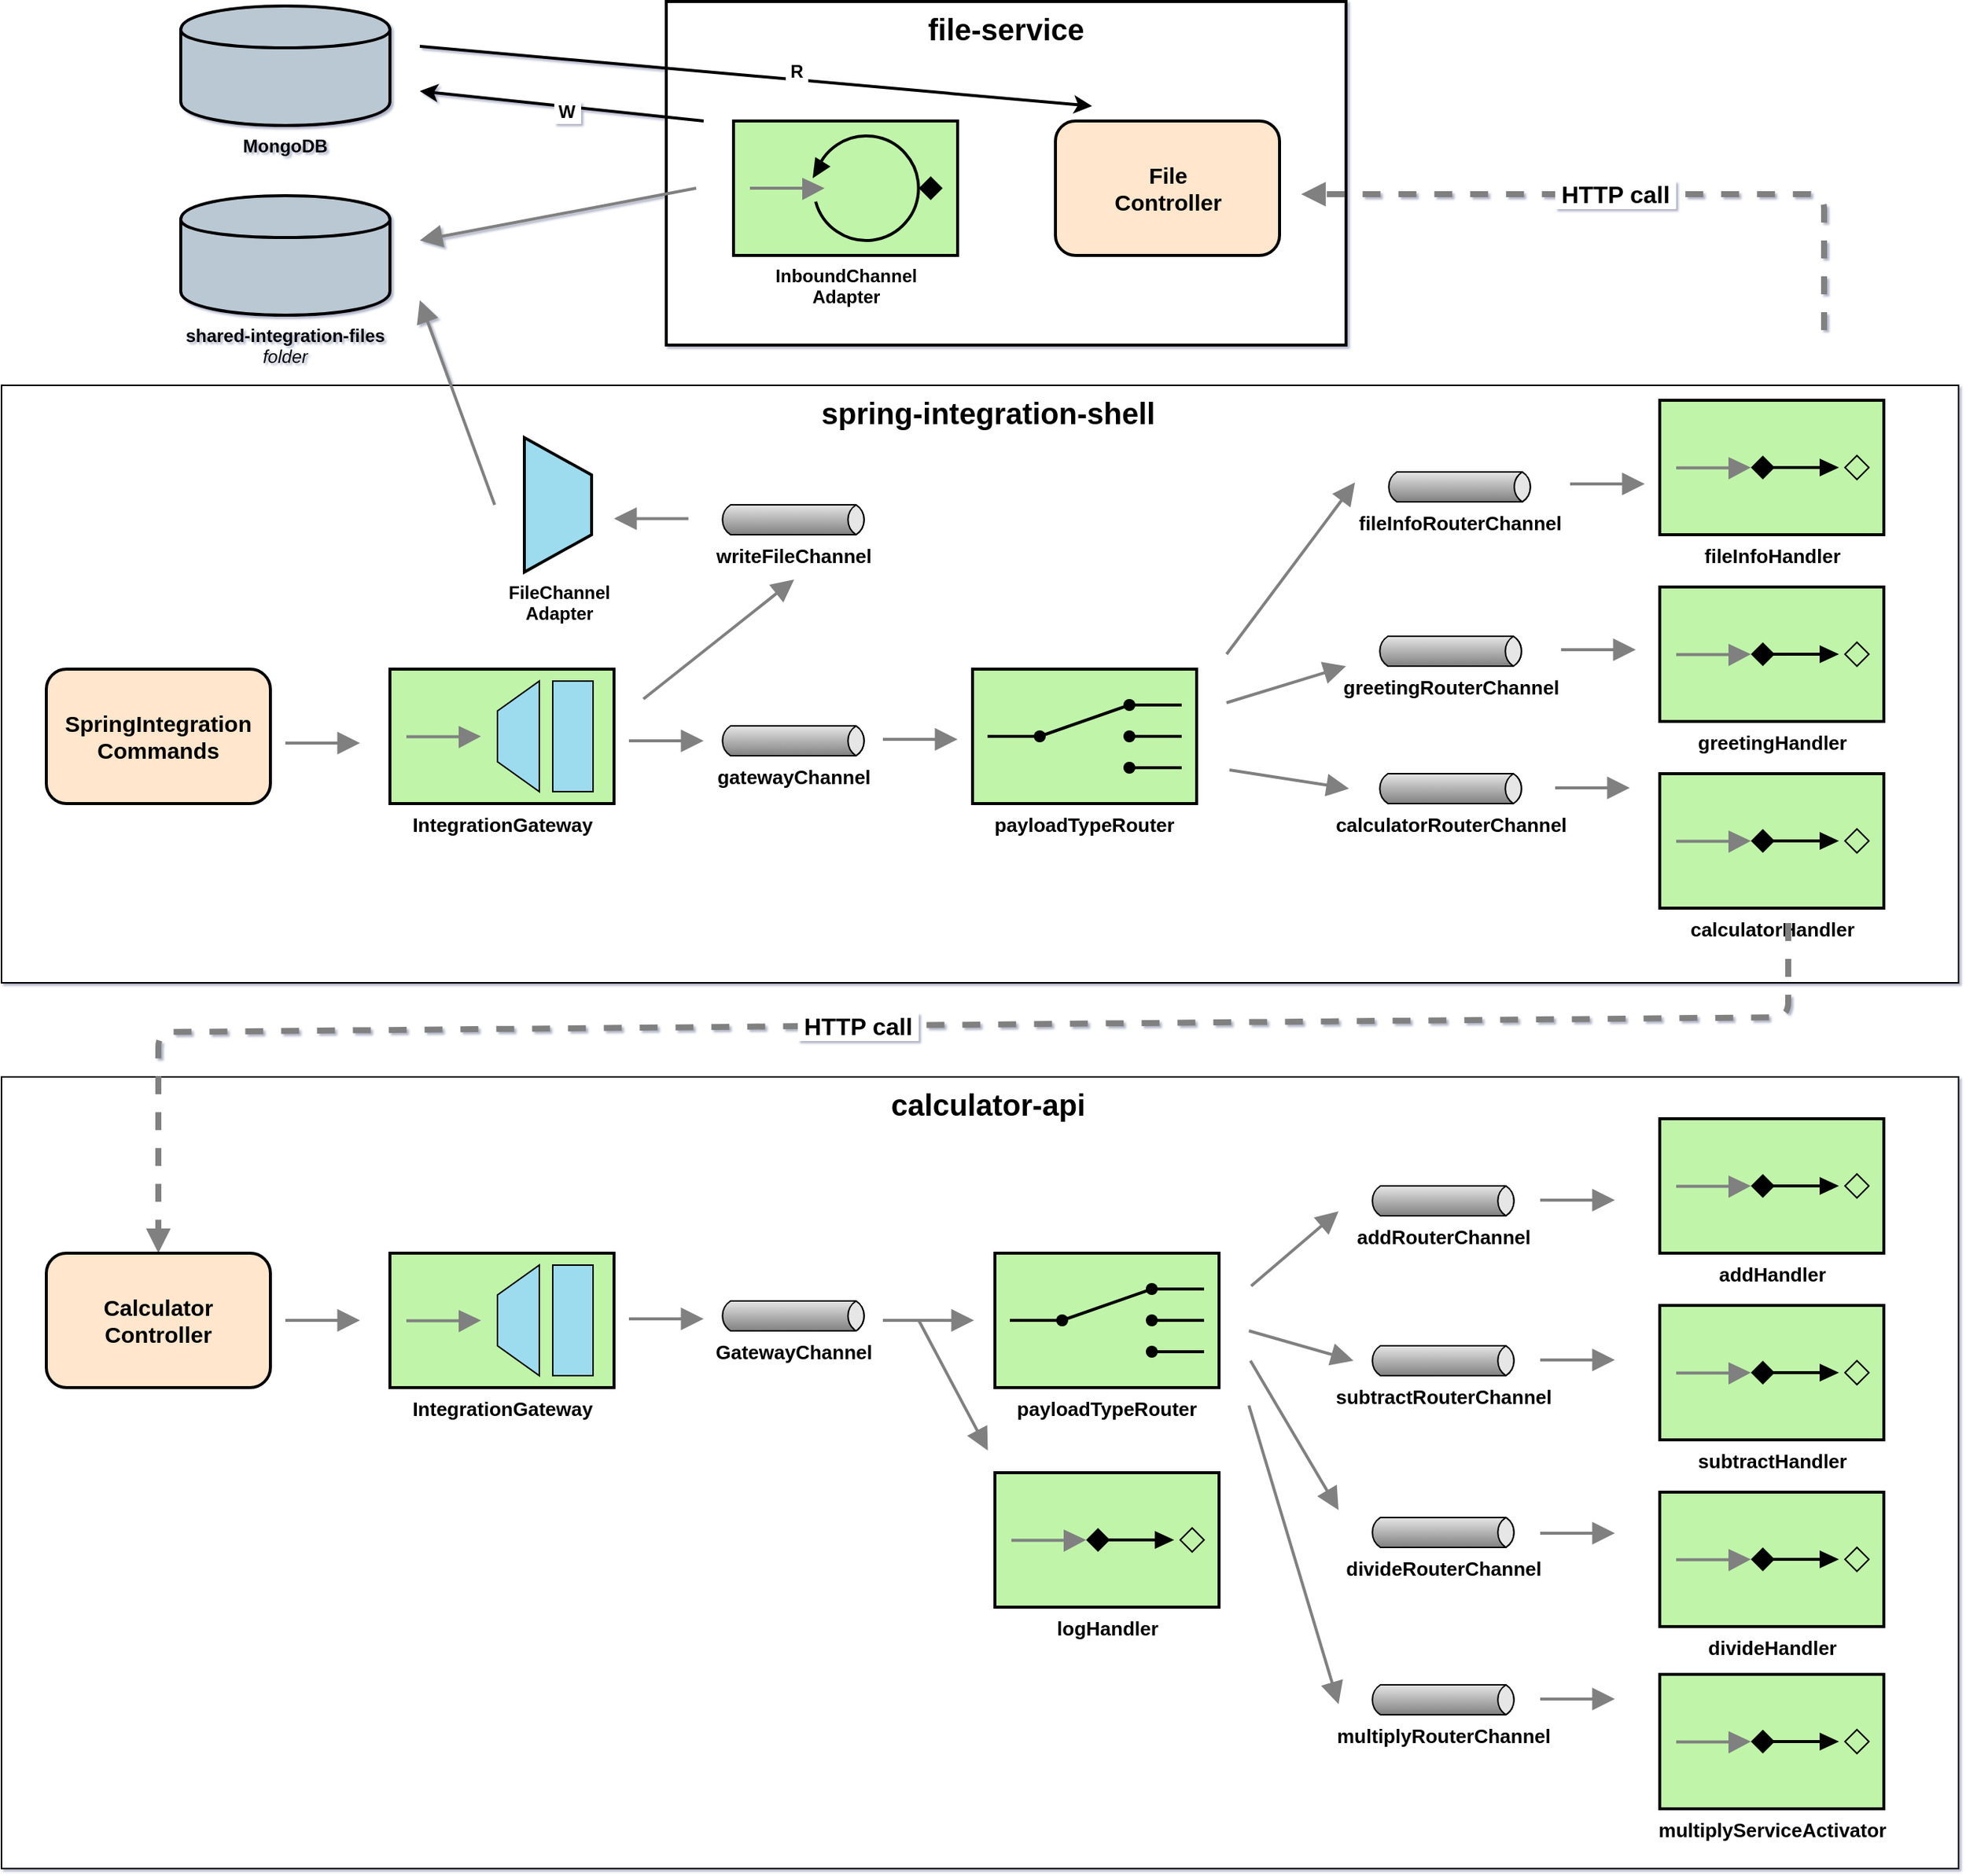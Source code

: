 <mxfile version="11.1.4" type="device"><diagram name="Page-1" id="74b105a0-9070-1c63-61bc-23e55f88626e"><mxGraphModel dx="1123" dy="1995" grid="1" gridSize="10" guides="1" tooltips="1" connect="1" arrows="1" fold="1" page="1" pageScale="1.5" pageWidth="1169" pageHeight="826" background="none" math="0" shadow="1"><root><mxCell id="0" style=";html=1;"/><mxCell id="1" style=";html=1;" parent="0"/><mxCell id="gkaC9KwVKkJMUbjmOufj-25" value="&lt;b&gt;&lt;font style=&quot;font-size: 20px&quot;&gt;file-service&lt;/font&gt;&lt;/b&gt;" style="rounded=0;whiteSpace=wrap;html=1;strokeColor=#000000;strokeWidth=2;verticalAlign=top;" vertex="1" parent="1"><mxGeometry x="465" y="-40" width="455" height="230" as="geometry"/></mxCell><mxCell id="7L7mE8JwtHBxitMqgKQQ-61" value="&lt;font size=&quot;1&quot;&gt;&lt;b style=&quot;font-size: 20px&quot;&gt;&amp;nbsp; calculator-api&lt;/b&gt;&lt;/font&gt;" style="rounded=0;whiteSpace=wrap;html=1;fontSize=13;align=center;verticalAlign=top;" parent="1" vertex="1"><mxGeometry x="20" y="680" width="1310" height="530" as="geometry"/></mxCell><mxCell id="7L7mE8JwtHBxitMqgKQQ-27" value="&lt;font style=&quot;font-size: 20px&quot;&gt;&amp;nbsp; spring-integration-shell&lt;/font&gt;" style="rounded=0;whiteSpace=wrap;html=1;fontSize=16;align=center;horizontal=1;verticalAlign=top;fontStyle=1;" parent="1" vertex="1"><mxGeometry x="20" y="217" width="1310" height="400" as="geometry"/></mxCell><mxCell id="7L7mE8JwtHBxitMqgKQQ-1" value="&lt;font size=&quot;1&quot;&gt;&lt;b style=&quot;font-size: 13px&quot;&gt;IntegrationGateway&lt;/b&gt;&lt;/font&gt;" style="fillColor=#c0f5a9;dashed=0;outlineConnect=0;strokeWidth=2;strokeColor=#000000;html=1;align=center;fontSize=8;verticalLabelPosition=bottom;verticalAlign=top;shape=mxgraph.eip.messaging_gateway;" parent="1" vertex="1"><mxGeometry x="280" y="407" width="150" height="90" as="geometry"/></mxCell><mxCell id="7L7mE8JwtHBxitMqgKQQ-2" value="payloadTypeRouter" style="strokeWidth=2;outlineConnect=0;dashed=0;align=center;fontSize=13;fillColor=#c0f5a9;verticalLabelPosition=bottom;verticalAlign=top;strokeColor=#000000;shape=mxgraph.eip.content_based_router;fontStyle=1" parent="1" vertex="1"><mxGeometry x="670" y="407" width="150" height="90" as="geometry"/></mxCell><mxCell id="7L7mE8JwtHBxitMqgKQQ-8" value="&lt;font size=&quot;1&quot;&gt;&lt;b style=&quot;font-size: 13px&quot;&gt;gatewayChannel&lt;/b&gt;&lt;/font&gt;" style="strokeWidth=1;outlineConnect=0;strokeColor=#000000;dashed=0;align=center;html=1;fontSize=8;shape=mxgraph.eip.messageChannel;verticalLabelPosition=bottom;labelBackgroundColor=#ffffff;verticalAlign=top;" parent="1" vertex="1"><mxGeometry x="500" y="445" width="100" height="20" as="geometry"/></mxCell><mxCell id="7L7mE8JwtHBxitMqgKQQ-9" value="calculatorRouterChannel" style="strokeWidth=1;outlineConnect=0;strokeColor=#000000;dashed=0;align=center;html=1;fontSize=13;shape=mxgraph.eip.messageChannel;verticalLabelPosition=bottom;labelBackgroundColor=#ffffff;verticalAlign=top;fontStyle=1" parent="1" vertex="1"><mxGeometry x="940" y="477" width="100" height="20" as="geometry"/></mxCell><mxCell id="7L7mE8JwtHBxitMqgKQQ-10" value="greetingRouterChannel" style="strokeWidth=1;outlineConnect=0;strokeColor=#000000;dashed=0;align=center;html=1;fontSize=13;shape=mxgraph.eip.messageChannel;verticalLabelPosition=bottom;labelBackgroundColor=#ffffff;verticalAlign=top;fontStyle=1" parent="1" vertex="1"><mxGeometry x="940" y="385" width="100" height="20" as="geometry"/></mxCell><mxCell id="7L7mE8JwtHBxitMqgKQQ-11" value="calculatorHandler" style="fillColor=#c0f5a9;dashed=0;outlineConnect=0;strokeWidth=2;strokeColor=#000000;html=1;align=center;fontSize=13;verticalLabelPosition=bottom;verticalAlign=top;shape=mxgraph.eip.service_activator;fontStyle=1" parent="1" vertex="1"><mxGeometry x="1130" y="477" width="150" height="90" as="geometry"/></mxCell><mxCell id="7L7mE8JwtHBxitMqgKQQ-12" value="greetingHandler" style="fillColor=#c0f5a9;dashed=0;outlineConnect=0;strokeWidth=2;strokeColor=#000000;html=1;align=center;fontSize=13;verticalLabelPosition=bottom;verticalAlign=top;shape=mxgraph.eip.service_activator;fontStyle=1" parent="1" vertex="1"><mxGeometry x="1130" y="352" width="150" height="90" as="geometry"/></mxCell><mxCell id="7L7mE8JwtHBxitMqgKQQ-17" value="" style="edgeStyle=none;html=1;strokeColor=#808080;endArrow=block;endSize=10;dashed=0;verticalAlign=bottom;strokeWidth=2;fontSize=13;" parent="1" edge="1"><mxGeometry width="160" relative="1" as="geometry"><mxPoint x="440" y="455" as="sourcePoint"/><mxPoint x="490" y="455" as="targetPoint"/></mxGeometry></mxCell><mxCell id="7L7mE8JwtHBxitMqgKQQ-18" value="" style="edgeStyle=none;html=1;strokeColor=#808080;endArrow=block;endSize=10;dashed=0;verticalAlign=bottom;strokeWidth=2;fontSize=13;" parent="1" edge="1"><mxGeometry width="160" relative="1" as="geometry"><mxPoint x="610" y="454" as="sourcePoint"/><mxPoint x="660" y="454" as="targetPoint"/></mxGeometry></mxCell><mxCell id="7L7mE8JwtHBxitMqgKQQ-19" value="" style="edgeStyle=none;html=1;strokeColor=#808080;endArrow=block;endSize=10;dashed=0;verticalAlign=bottom;strokeWidth=2;fontSize=13;" parent="1" edge="1"><mxGeometry width="160" relative="1" as="geometry"><mxPoint x="840" y="429.5" as="sourcePoint"/><mxPoint x="920" y="405" as="targetPoint"/></mxGeometry></mxCell><mxCell id="7L7mE8JwtHBxitMqgKQQ-20" value="" style="edgeStyle=none;html=1;strokeColor=#808080;endArrow=block;endSize=10;dashed=0;verticalAlign=bottom;strokeWidth=2;fontSize=13;" parent="1" edge="1"><mxGeometry width="160" relative="1" as="geometry"><mxPoint x="842" y="474.5" as="sourcePoint"/><mxPoint x="922" y="487" as="targetPoint"/></mxGeometry></mxCell><mxCell id="7L7mE8JwtHBxitMqgKQQ-21" value="" style="edgeStyle=none;html=1;strokeColor=#808080;endArrow=block;endSize=10;dashed=0;verticalAlign=bottom;strokeWidth=2;fontSize=13;" parent="1" edge="1"><mxGeometry width="160" relative="1" as="geometry"><mxPoint x="1060" y="486.5" as="sourcePoint"/><mxPoint x="1110" y="486.5" as="targetPoint"/></mxGeometry></mxCell><mxCell id="7L7mE8JwtHBxitMqgKQQ-22" value="" style="edgeStyle=none;html=1;strokeColor=#808080;endArrow=block;endSize=10;dashed=0;verticalAlign=bottom;strokeWidth=2;fontSize=13;" parent="1" edge="1"><mxGeometry width="160" relative="1" as="geometry"><mxPoint x="1064" y="394" as="sourcePoint"/><mxPoint x="1114" y="394" as="targetPoint"/></mxGeometry></mxCell><mxCell id="7L7mE8JwtHBxitMqgKQQ-25" value="" style="edgeStyle=none;html=1;strokeColor=#808080;endArrow=block;dashed=1;verticalAlign=bottom;strokeWidth=4;fontSize=13;entryX=0.5;entryY=0;entryDx=0;entryDy=0;startArrow=none;startFill=0;" parent="1" target="7L7mE8JwtHBxitMqgKQQ-32" edge="1"><mxGeometry width="160" relative="1" as="geometry"><mxPoint x="1216" y="577" as="sourcePoint"/><mxPoint x="130" y="760" as="targetPoint"/><Array as="points"><mxPoint x="1216" y="640"/><mxPoint x="125" y="650"/></Array></mxGeometry></mxCell><mxCell id="7L7mE8JwtHBxitMqgKQQ-26" value="&lt;br&gt;" style="text;html=1;resizable=0;points=[];align=center;verticalAlign=middle;labelBackgroundColor=#ffffff;fontSize=13;" parent="7L7mE8JwtHBxitMqgKQQ-25" vertex="1" connectable="0"><mxGeometry x="-0.367" y="-3" relative="1" as="geometry"><mxPoint x="-75" y="125" as="offset"/></mxGeometry></mxCell><mxCell id="7L7mE8JwtHBxitMqgKQQ-84" value="&lt;b&gt;&amp;nbsp;HTTP call&amp;nbsp;&lt;/b&gt;" style="text;html=1;resizable=0;points=[];align=center;verticalAlign=middle;labelBackgroundColor=#ffffff;fontSize=16;" parent="7L7mE8JwtHBxitMqgKQQ-25" vertex="1" connectable="0"><mxGeometry x="0.055" relative="1" as="geometry"><mxPoint x="1" as="offset"/></mxGeometry></mxCell><mxCell id="7L7mE8JwtHBxitMqgKQQ-30" value="&lt;span style=&quot;font-size: 15px&quot;&gt;&lt;b&gt;SpringIntegration&lt;br&gt;Commands&lt;/b&gt;&lt;/span&gt;" style="rounded=1;whiteSpace=wrap;html=1;fontSize=13;fillColor=#ffe6cc;strokeColor=#000000;strokeWidth=2;" parent="1" vertex="1"><mxGeometry x="50" y="407" width="150" height="90" as="geometry"/></mxCell><mxCell id="7L7mE8JwtHBxitMqgKQQ-31" value="" style="edgeStyle=none;html=1;strokeColor=#808080;endArrow=block;endSize=10;dashed=0;verticalAlign=bottom;strokeWidth=2;fontSize=13;" parent="1" edge="1"><mxGeometry width="160" relative="1" as="geometry"><mxPoint x="210" y="456.5" as="sourcePoint"/><mxPoint x="260" y="456.5" as="targetPoint"/></mxGeometry></mxCell><mxCell id="7L7mE8JwtHBxitMqgKQQ-32" value="&lt;span style=&quot;font-size: 15px&quot;&gt;&lt;b&gt;Calculator&lt;br&gt;Controller&lt;/b&gt;&lt;/span&gt;" style="rounded=1;whiteSpace=wrap;html=1;fontSize=13;fillColor=#ffe6cc;strokeColor=#000000;strokeWidth=2;" parent="1" vertex="1"><mxGeometry x="50" y="798" width="150" height="90" as="geometry"/></mxCell><mxCell id="7L7mE8JwtHBxitMqgKQQ-33" value="&lt;font size=&quot;1&quot;&gt;&lt;b style=&quot;font-size: 13px&quot;&gt;IntegrationGateway&lt;/b&gt;&lt;/font&gt;" style="fillColor=#c0f5a9;dashed=0;outlineConnect=0;strokeWidth=2;strokeColor=#000000;html=1;align=center;fontSize=8;verticalLabelPosition=bottom;verticalAlign=top;shape=mxgraph.eip.messaging_gateway;" parent="1" vertex="1"><mxGeometry x="280" y="798" width="150" height="90" as="geometry"/></mxCell><mxCell id="7L7mE8JwtHBxitMqgKQQ-34" value="payloadTypeRouter" style="strokeWidth=2;outlineConnect=0;dashed=0;align=center;fontSize=13;fillColor=#c0f5a9;verticalLabelPosition=bottom;verticalAlign=top;strokeColor=#000000;shape=mxgraph.eip.content_based_router;fontStyle=1" parent="1" vertex="1"><mxGeometry x="685" y="798" width="150" height="90" as="geometry"/></mxCell><mxCell id="7L7mE8JwtHBxitMqgKQQ-35" value="&lt;font size=&quot;1&quot;&gt;&lt;b style=&quot;font-size: 13px&quot;&gt;GatewayChannel&lt;/b&gt;&lt;/font&gt;" style="strokeWidth=1;outlineConnect=0;strokeColor=#000000;dashed=0;align=center;html=1;fontSize=8;shape=mxgraph.eip.messageChannel;verticalLabelPosition=bottom;labelBackgroundColor=#ffffff;verticalAlign=top;" parent="1" vertex="1"><mxGeometry x="500" y="830" width="100" height="20" as="geometry"/></mxCell><mxCell id="7L7mE8JwtHBxitMqgKQQ-36" value="addRouterChannel" style="strokeWidth=1;outlineConnect=0;strokeColor=#000000;dashed=0;align=center;html=1;fontSize=13;shape=mxgraph.eip.messageChannel;verticalLabelPosition=bottom;labelBackgroundColor=#ffffff;verticalAlign=top;fontStyle=1" parent="1" vertex="1"><mxGeometry x="935" y="753" width="100" height="20" as="geometry"/></mxCell><mxCell id="7L7mE8JwtHBxitMqgKQQ-37" value="subtractRouterChannel" style="strokeWidth=1;outlineConnect=0;strokeColor=#000000;dashed=0;align=center;html=1;fontSize=13;shape=mxgraph.eip.messageChannel;verticalLabelPosition=bottom;labelBackgroundColor=#ffffff;verticalAlign=top;fontStyle=1" parent="1" vertex="1"><mxGeometry x="935" y="860" width="100" height="20" as="geometry"/></mxCell><mxCell id="7L7mE8JwtHBxitMqgKQQ-38" value="divideRouterChannel" style="strokeWidth=1;outlineConnect=0;strokeColor=#000000;dashed=0;align=center;html=1;fontSize=13;shape=mxgraph.eip.messageChannel;verticalLabelPosition=bottom;labelBackgroundColor=#ffffff;verticalAlign=top;fontStyle=1" parent="1" vertex="1"><mxGeometry x="935" y="975" width="100" height="20" as="geometry"/></mxCell><mxCell id="7L7mE8JwtHBxitMqgKQQ-39" value="multiplyRouterChannel" style="strokeWidth=1;outlineConnect=0;strokeColor=#000000;dashed=0;align=center;html=1;fontSize=13;shape=mxgraph.eip.messageChannel;verticalLabelPosition=bottom;labelBackgroundColor=#ffffff;verticalAlign=top;fontStyle=1" parent="1" vertex="1"><mxGeometry x="935" y="1087" width="100" height="20" as="geometry"/></mxCell><mxCell id="7L7mE8JwtHBxitMqgKQQ-42" value="addHandler" style="fillColor=#c0f5a9;dashed=0;outlineConnect=0;strokeWidth=2;strokeColor=#000000;html=1;align=center;fontSize=13;verticalLabelPosition=bottom;verticalAlign=top;shape=mxgraph.eip.service_activator;fontStyle=1" parent="1" vertex="1"><mxGeometry x="1130" y="708" width="150" height="90" as="geometry"/></mxCell><mxCell id="7L7mE8JwtHBxitMqgKQQ-43" value="subtractHandler" style="fillColor=#c0f5a9;dashed=0;outlineConnect=0;strokeWidth=2;strokeColor=#000000;html=1;align=center;fontSize=13;verticalLabelPosition=bottom;verticalAlign=top;shape=mxgraph.eip.service_activator;fontStyle=1" parent="1" vertex="1"><mxGeometry x="1130" y="833" width="150" height="90" as="geometry"/></mxCell><mxCell id="7L7mE8JwtHBxitMqgKQQ-44" value="divideHandler" style="fillColor=#c0f5a9;dashed=0;outlineConnect=0;strokeWidth=2;strokeColor=#000000;html=1;align=center;fontSize=13;verticalLabelPosition=bottom;verticalAlign=top;shape=mxgraph.eip.service_activator;fontStyle=1" parent="1" vertex="1"><mxGeometry x="1130" y="958" width="150" height="90" as="geometry"/></mxCell><mxCell id="7L7mE8JwtHBxitMqgKQQ-45" value="multiplyServiceActivator" style="fillColor=#c0f5a9;dashed=0;outlineConnect=0;strokeWidth=2;strokeColor=#000000;html=1;align=center;fontSize=13;verticalLabelPosition=bottom;verticalAlign=top;shape=mxgraph.eip.service_activator;fontStyle=1" parent="1" vertex="1"><mxGeometry x="1130" y="1080" width="150" height="90" as="geometry"/></mxCell><mxCell id="7L7mE8JwtHBxitMqgKQQ-50" value="" style="edgeStyle=none;html=1;strokeColor=#808080;endArrow=block;endSize=10;dashed=0;verticalAlign=bottom;strokeWidth=2;fontSize=13;" parent="1" edge="1"><mxGeometry width="160" relative="1" as="geometry"><mxPoint x="210" y="843" as="sourcePoint"/><mxPoint x="260" y="843" as="targetPoint"/></mxGeometry></mxCell><mxCell id="7L7mE8JwtHBxitMqgKQQ-51" value="" style="edgeStyle=none;html=1;strokeColor=#808080;endArrow=block;endSize=10;dashed=0;verticalAlign=bottom;strokeWidth=2;fontSize=13;" parent="1" edge="1"><mxGeometry width="160" relative="1" as="geometry"><mxPoint x="440" y="842" as="sourcePoint"/><mxPoint x="490" y="842" as="targetPoint"/></mxGeometry></mxCell><mxCell id="7L7mE8JwtHBxitMqgKQQ-52" value="" style="edgeStyle=none;html=1;strokeColor=#808080;endArrow=block;endSize=10;dashed=0;verticalAlign=bottom;strokeWidth=2;fontSize=13;" parent="1" edge="1"><mxGeometry width="160" relative="1" as="geometry"><mxPoint x="610" y="843" as="sourcePoint"/><mxPoint x="671" y="843" as="targetPoint"/></mxGeometry></mxCell><mxCell id="7L7mE8JwtHBxitMqgKQQ-53" value="" style="edgeStyle=none;html=1;strokeColor=#808080;endArrow=block;endSize=10;dashed=0;verticalAlign=bottom;strokeWidth=2;fontSize=13;" parent="1" edge="1"><mxGeometry width="160" relative="1" as="geometry"><mxPoint x="1050" y="762.5" as="sourcePoint"/><mxPoint x="1100" y="762.5" as="targetPoint"/></mxGeometry></mxCell><mxCell id="7L7mE8JwtHBxitMqgKQQ-54" value="" style="edgeStyle=none;html=1;strokeColor=#808080;endArrow=block;endSize=10;dashed=0;verticalAlign=bottom;strokeWidth=2;fontSize=13;" parent="1" edge="1"><mxGeometry width="160" relative="1" as="geometry"><mxPoint x="1050" y="869.5" as="sourcePoint"/><mxPoint x="1100" y="869.5" as="targetPoint"/></mxGeometry></mxCell><mxCell id="7L7mE8JwtHBxitMqgKQQ-55" value="" style="edgeStyle=none;html=1;strokeColor=#808080;endArrow=block;endSize=10;dashed=0;verticalAlign=bottom;strokeWidth=2;fontSize=13;" parent="1" edge="1"><mxGeometry width="160" relative="1" as="geometry"><mxPoint x="1050" y="985.5" as="sourcePoint"/><mxPoint x="1100" y="985.5" as="targetPoint"/></mxGeometry></mxCell><mxCell id="7L7mE8JwtHBxitMqgKQQ-56" value="" style="edgeStyle=none;html=1;strokeColor=#808080;endArrow=block;endSize=10;dashed=0;verticalAlign=bottom;strokeWidth=2;fontSize=13;" parent="1" edge="1"><mxGeometry width="160" relative="1" as="geometry"><mxPoint x="1050" y="1096.5" as="sourcePoint"/><mxPoint x="1100" y="1096.5" as="targetPoint"/></mxGeometry></mxCell><mxCell id="7L7mE8JwtHBxitMqgKQQ-57" value="" style="edgeStyle=none;html=1;strokeColor=#808080;endArrow=block;endSize=10;dashed=0;verticalAlign=bottom;strokeWidth=2;fontSize=13;" parent="1" edge="1"><mxGeometry width="160" relative="1" as="geometry"><mxPoint x="856.5" y="820.0" as="sourcePoint"/><mxPoint x="915" y="770" as="targetPoint"/></mxGeometry></mxCell><mxCell id="7L7mE8JwtHBxitMqgKQQ-58" value="" style="edgeStyle=none;html=1;strokeColor=#808080;endArrow=block;endSize=10;dashed=0;verticalAlign=bottom;strokeWidth=2;fontSize=13;" parent="1" edge="1"><mxGeometry width="160" relative="1" as="geometry"><mxPoint x="855" y="850" as="sourcePoint"/><mxPoint x="925" y="870" as="targetPoint"/></mxGeometry></mxCell><mxCell id="7L7mE8JwtHBxitMqgKQQ-59" value="" style="edgeStyle=none;html=1;strokeColor=#808080;endArrow=block;endSize=10;dashed=0;verticalAlign=bottom;strokeWidth=2;fontSize=13;" parent="1" edge="1"><mxGeometry width="160" relative="1" as="geometry"><mxPoint x="856" y="870" as="sourcePoint"/><mxPoint x="915" y="970" as="targetPoint"/></mxGeometry></mxCell><mxCell id="7L7mE8JwtHBxitMqgKQQ-60" value="" style="edgeStyle=none;html=1;strokeColor=#808080;endArrow=block;endSize=10;dashed=0;verticalAlign=bottom;strokeWidth=2;fontSize=13;" parent="1" edge="1"><mxGeometry width="160" relative="1" as="geometry"><mxPoint x="855" y="900" as="sourcePoint"/><mxPoint x="915" y="1100" as="targetPoint"/></mxGeometry></mxCell><mxCell id="7L7mE8JwtHBxitMqgKQQ-81" value="logHandler" style="fillColor=#c0f5a9;dashed=0;outlineConnect=0;strokeWidth=2;strokeColor=#000000;html=1;align=center;fontSize=13;verticalLabelPosition=bottom;verticalAlign=top;shape=mxgraph.eip.service_activator;fontStyle=1" parent="1" vertex="1"><mxGeometry x="685" y="945" width="150" height="90" as="geometry"/></mxCell><mxCell id="7L7mE8JwtHBxitMqgKQQ-82" value="" style="edgeStyle=none;html=1;strokeColor=#808080;endArrow=block;endSize=10;dashed=0;verticalAlign=bottom;strokeWidth=2;fontSize=16;entryX=0.504;entryY=0.472;entryDx=0;entryDy=0;entryPerimeter=0;" parent="1" target="7L7mE8JwtHBxitMqgKQQ-61" edge="1"><mxGeometry width="160" relative="1" as="geometry"><mxPoint x="634" y="843" as="sourcePoint"/><mxPoint x="700" y="960" as="targetPoint"/></mxGeometry></mxCell><mxCell id="gkaC9KwVKkJMUbjmOufj-1" value="&lt;font size=&quot;1&quot;&gt;&lt;b style=&quot;font-size: 13px&quot;&gt;writeFileChannel&lt;/b&gt;&lt;/font&gt;" style="strokeWidth=1;outlineConnect=0;strokeColor=#000000;dashed=0;align=center;html=1;fontSize=8;shape=mxgraph.eip.messageChannel;verticalLabelPosition=bottom;labelBackgroundColor=#ffffff;verticalAlign=top;" vertex="1" parent="1"><mxGeometry x="500" y="297" width="100" height="20" as="geometry"/></mxCell><mxCell id="gkaC9KwVKkJMUbjmOufj-2" value="" style="edgeStyle=none;html=1;strokeColor=#808080;endArrow=block;endSize=10;dashed=0;verticalAlign=bottom;strokeWidth=2;fontSize=13;exitX=0.328;exitY=0.525;exitDx=0;exitDy=0;exitPerimeter=0;entryX=0.405;entryY=0.325;entryDx=0;entryDy=0;entryPerimeter=0;" edge="1" parent="1" source="7L7mE8JwtHBxitMqgKQQ-27" target="7L7mE8JwtHBxitMqgKQQ-27"><mxGeometry width="160" relative="1" as="geometry"><mxPoint x="440.0" y="307" as="sourcePoint"/><mxPoint x="490.0" y="307" as="targetPoint"/><Array as="points"/></mxGeometry></mxCell><mxCell id="gkaC9KwVKkJMUbjmOufj-3" value="" style="edgeStyle=none;html=1;strokeColor=#808080;endArrow=block;endSize=10;dashed=0;verticalAlign=bottom;strokeWidth=2;fontSize=13;entryX=0.313;entryY=0.223;entryDx=0;entryDy=0;entryPerimeter=0;exitX=0.351;exitY=0.223;exitDx=0;exitDy=0;exitPerimeter=0;" edge="1" parent="1" source="7L7mE8JwtHBxitMqgKQQ-27" target="7L7mE8JwtHBxitMqgKQQ-27"><mxGeometry width="160" relative="1" as="geometry"><mxPoint x="610" y="306" as="sourcePoint"/><mxPoint x="660" y="306" as="targetPoint"/></mxGeometry></mxCell><mxCell id="gkaC9KwVKkJMUbjmOufj-4" value="&lt;b style=&quot;font-size: 12px&quot;&gt;FileChannel&lt;br&gt;Adapter&lt;/b&gt;" style="strokeWidth=2;outlineConnect=0;strokeColor=#000000;dashed=0;align=center;html=1;fontSize=8;shape=mxgraph.eip.channel_adapter;fillColor=#9ddbef;verticalAlign=top;horizontal=1;labelPosition=center;verticalLabelPosition=bottom;" vertex="1" parent="1"><mxGeometry x="370" y="252" width="45" height="90" as="geometry"/></mxCell><mxCell id="gkaC9KwVKkJMUbjmOufj-6" value="&lt;b&gt;shared-integration-files&lt;/b&gt;&lt;br&gt;&lt;i&gt;folder&lt;/i&gt;" style="shape=cylinder;whiteSpace=wrap;html=1;boundedLbl=1;backgroundOutline=1;strokeWidth=2;verticalAlign=top;labelPosition=center;verticalLabelPosition=bottom;align=center;fillColor=#bac8d3;strokeColor=#000000;" vertex="1" parent="1"><mxGeometry x="140" y="90" width="140" height="80" as="geometry"/></mxCell><mxCell id="gkaC9KwVKkJMUbjmOufj-7" value="" style="edgeStyle=none;html=1;strokeColor=#808080;endArrow=block;endSize=10;dashed=0;verticalAlign=bottom;strokeWidth=2;fontSize=13;exitX=0.252;exitY=0.2;exitDx=0;exitDy=0;exitPerimeter=0;" edge="1" parent="1" source="7L7mE8JwtHBxitMqgKQQ-27"><mxGeometry width="160" relative="1" as="geometry"><mxPoint x="620" y="309" as="sourcePoint"/><mxPoint x="300" y="160" as="targetPoint"/></mxGeometry></mxCell><mxCell id="gkaC9KwVKkJMUbjmOufj-8" value="fileInfoHandler" style="fillColor=#c0f5a9;dashed=0;outlineConnect=0;strokeWidth=2;strokeColor=#000000;html=1;align=center;fontSize=13;verticalLabelPosition=bottom;verticalAlign=top;shape=mxgraph.eip.service_activator;fontStyle=1" vertex="1" parent="1"><mxGeometry x="1130" y="227" width="150" height="90" as="geometry"/></mxCell><mxCell id="gkaC9KwVKkJMUbjmOufj-9" value="fileInfoRouterChannel" style="strokeWidth=1;outlineConnect=0;strokeColor=#000000;dashed=0;align=center;html=1;fontSize=13;shape=mxgraph.eip.messageChannel;verticalLabelPosition=bottom;labelBackgroundColor=#ffffff;verticalAlign=top;fontStyle=1" vertex="1" parent="1"><mxGeometry x="946" y="275" width="100" height="20" as="geometry"/></mxCell><mxCell id="gkaC9KwVKkJMUbjmOufj-10" value="" style="edgeStyle=none;html=1;strokeColor=#808080;endArrow=block;endSize=10;dashed=0;verticalAlign=bottom;strokeWidth=2;fontSize=13;exitX=0.626;exitY=0.45;exitDx=0;exitDy=0;exitPerimeter=0;" edge="1" parent="1" source="7L7mE8JwtHBxitMqgKQQ-27"><mxGeometry width="160" relative="1" as="geometry"><mxPoint x="846" y="306.5" as="sourcePoint"/><mxPoint x="926" y="282" as="targetPoint"/></mxGeometry></mxCell><mxCell id="gkaC9KwVKkJMUbjmOufj-11" value="" style="edgeStyle=none;html=1;strokeColor=#808080;endArrow=block;endSize=10;dashed=0;verticalAlign=bottom;strokeWidth=2;fontSize=13;" edge="1" parent="1"><mxGeometry width="160" relative="1" as="geometry"><mxPoint x="1070" y="283" as="sourcePoint"/><mxPoint x="1120" y="283" as="targetPoint"/></mxGeometry></mxCell><mxCell id="gkaC9KwVKkJMUbjmOufj-12" value="&lt;span style=&quot;font-size: 15px&quot;&gt;&lt;b&gt;File&lt;br&gt;Controller&lt;/b&gt;&lt;/span&gt;" style="rounded=1;whiteSpace=wrap;html=1;fontSize=13;fillColor=#ffe6cc;strokeColor=#000000;strokeWidth=2;" vertex="1" parent="1"><mxGeometry x="725.5" y="40" width="150" height="90" as="geometry"/></mxCell><mxCell id="gkaC9KwVKkJMUbjmOufj-14" value="&lt;b style=&quot;font-size: 12px&quot;&gt;InboundChannel&lt;br&gt;Adapter&lt;/b&gt;" style="fillColor=#c0f5a9;dashed=0;outlineConnect=0;strokeWidth=2;strokeColor=#000000;html=1;align=center;fontSize=8;verticalLabelPosition=bottom;verticalAlign=top;shape=mxgraph.eip.polling_consumer;" vertex="1" parent="1"><mxGeometry x="510" y="40" width="150" height="90" as="geometry"/></mxCell><mxCell id="gkaC9KwVKkJMUbjmOufj-16" value="" style="edgeStyle=none;html=1;strokeColor=#808080;endArrow=block;endSize=10;dashed=0;verticalAlign=bottom;strokeWidth=2;" edge="1" parent="1"><mxGeometry width="160" relative="1" as="geometry"><mxPoint x="485" y="85" as="sourcePoint"/><mxPoint x="300" y="120" as="targetPoint"/></mxGeometry></mxCell><mxCell id="gkaC9KwVKkJMUbjmOufj-17" value="&lt;b&gt;MongoDB&lt;/b&gt;" style="shape=cylinder;whiteSpace=wrap;html=1;boundedLbl=1;backgroundOutline=1;strokeWidth=2;verticalAlign=top;labelPosition=center;verticalLabelPosition=bottom;align=center;fillColor=#bac8d3;strokeColor=#000000;" vertex="1" parent="1"><mxGeometry x="140" y="-37" width="140" height="80" as="geometry"/></mxCell><mxCell id="gkaC9KwVKkJMUbjmOufj-18" value="" style="endArrow=classic;html=1;strokeWidth=2;exitX=0.055;exitY=0.348;exitDx=0;exitDy=0;exitPerimeter=0;" edge="1" parent="1" source="gkaC9KwVKkJMUbjmOufj-25"><mxGeometry width="50" height="50" relative="1" as="geometry"><mxPoint x="530" y="30" as="sourcePoint"/><mxPoint x="300" y="20" as="targetPoint"/></mxGeometry></mxCell><mxCell id="gkaC9KwVKkJMUbjmOufj-19" value="&lt;b&gt;&amp;nbsp;W&amp;nbsp;&lt;/b&gt;" style="text;html=1;resizable=0;points=[];align=center;verticalAlign=middle;labelBackgroundColor=#ffffff;" vertex="1" connectable="0" parent="gkaC9KwVKkJMUbjmOufj-18"><mxGeometry x="-0.03" y="3" relative="1" as="geometry"><mxPoint as="offset"/></mxGeometry></mxCell><mxCell id="gkaC9KwVKkJMUbjmOufj-20" value="" style="endArrow=classic;html=1;strokeWidth=2;" edge="1" parent="1"><mxGeometry width="50" height="50" relative="1" as="geometry"><mxPoint x="300" y="-10" as="sourcePoint"/><mxPoint x="750" y="30" as="targetPoint"/></mxGeometry></mxCell><mxCell id="gkaC9KwVKkJMUbjmOufj-21" value="&lt;b&gt;&amp;nbsp;R&amp;nbsp;&lt;/b&gt;" style="text;html=1;resizable=0;points=[];align=center;verticalAlign=middle;labelBackgroundColor=#ffffff;" vertex="1" connectable="0" parent="gkaC9KwVKkJMUbjmOufj-20"><mxGeometry x="0.112" y="5" relative="1" as="geometry"><mxPoint x="1" as="offset"/></mxGeometry></mxCell><mxCell id="gkaC9KwVKkJMUbjmOufj-22" value="" style="edgeStyle=none;html=1;strokeColor=#808080;endArrow=block;dashed=1;verticalAlign=bottom;strokeWidth=4;fontSize=13;startArrow=none;startFill=0;entryX=0.934;entryY=0.561;entryDx=0;entryDy=0;entryPerimeter=0;" edge="1" parent="1" target="gkaC9KwVKkJMUbjmOufj-25"><mxGeometry width="160" relative="1" as="geometry"><mxPoint x="1240" y="180" as="sourcePoint"/><mxPoint x="940" y="89" as="targetPoint"/><Array as="points"><mxPoint x="1240" y="180"/><mxPoint x="1240" y="89"/></Array></mxGeometry></mxCell><mxCell id="gkaC9KwVKkJMUbjmOufj-23" value="&lt;br&gt;" style="text;html=1;resizable=0;points=[];align=center;verticalAlign=middle;labelBackgroundColor=#ffffff;fontSize=13;" vertex="1" connectable="0" parent="gkaC9KwVKkJMUbjmOufj-22"><mxGeometry x="-0.367" y="-3" relative="1" as="geometry"><mxPoint x="-75" y="132" as="offset"/></mxGeometry></mxCell><mxCell id="gkaC9KwVKkJMUbjmOufj-24" value="&lt;b&gt;&amp;nbsp;HTTP call&amp;nbsp;&lt;/b&gt;" style="text;html=1;resizable=0;points=[];align=center;verticalAlign=middle;labelBackgroundColor=#ffffff;fontSize=16;" vertex="1" connectable="0" parent="gkaC9KwVKkJMUbjmOufj-22"><mxGeometry x="0.055" relative="1" as="geometry"><mxPoint x="1" as="offset"/></mxGeometry></mxCell></root></mxGraphModel></diagram></mxfile>